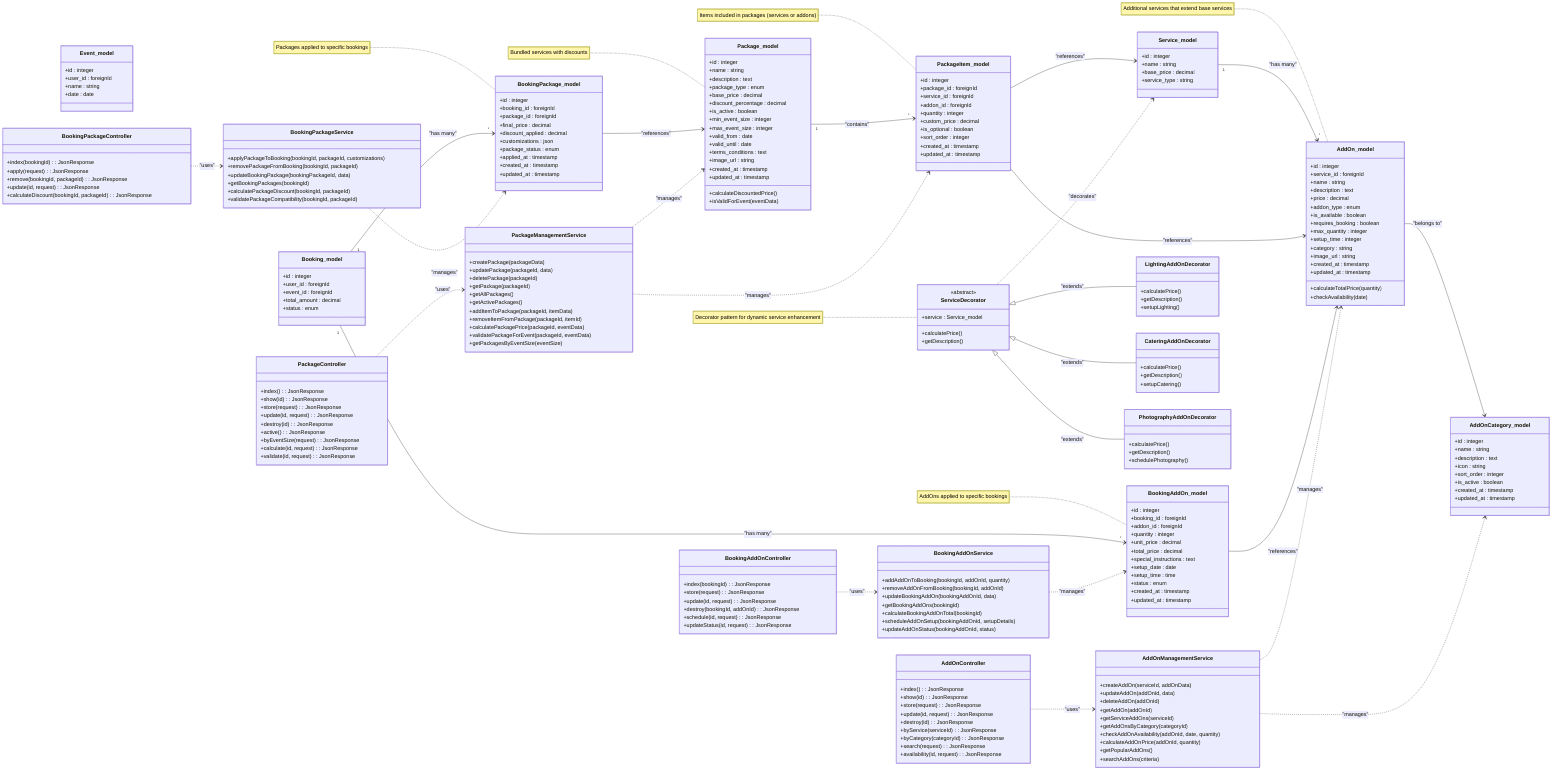 classDiagram
    direction LR
    
    %% =============== ADDON & PACKAGE SYSTEM ===============

    %% -------------- Core References (External Models) --------------
    class Service_model {
        +id : integer
        +name : string
        +base_price : decimal
        +service_type : string
    }

    class Event_model {
        +id : integer
        +user_id : foreignId
        +name : string
        +date : date
    }

    class Booking_model {
        +id : integer
        +user_id : foreignId
        +event_id : foreignId
        +total_amount : decimal
        +status : enum
    }

    %% -------------- AddOn & Package Models (Database Entities) --------------
    class AddOn_model {
        +id : integer
        +service_id : foreignId
        +name : string
        +description : text
        +price : decimal
        +addon_type : enum
        +is_available : boolean
        +requires_booking : boolean
        +max_quantity : integer
        +setup_time : integer
        +category : string
        +image_url : string
        +created_at : timestamp
        +updated_at : timestamp
        +calculateTotalPrice(quantity)
        +checkAvailability(date)
    }

    class Package_model {
        +id : integer
        +name : string
        +description : text
        +package_type : enum
        +base_price : decimal
        +discount_percentage : decimal
        +is_active : boolean
        +min_event_size : integer
        +max_event_size : integer
        +valid_from : date
        +valid_until : date
        +terms_conditions : text
        +image_url : string
        +created_at : timestamp
        +updated_at : timestamp
        +calculateDiscountedPrice()
        +isValidForEvent(eventData)
    }

    class PackageItem_model {
        +id : integer
        +package_id : foreignId
        +service_id : foreignId
        +addon_id : foreignId
        +quantity : integer
        +custom_price : decimal
        +is_optional : boolean
        +sort_order : integer
        +created_at : timestamp
        +updated_at : timestamp
    }

    class BookingAddOn_model {
        +id : integer
        +booking_id : foreignId
        +addon_id : foreignId
        +quantity : integer
        +unit_price : decimal
        +total_price : decimal
        +special_instructions : text
        +setup_date : date
        +setup_time : time
        +status : enum
        +created_at : timestamp
        +updated_at : timestamp
    }

    class BookingPackage_model {
        +id : integer
        +booking_id : foreignId
        +package_id : foreignId
        +final_price : decimal
        +discount_applied : decimal
        +customizations : json
        +package_status : enum
        +applied_at : timestamp
        +created_at : timestamp
        +updated_at : timestamp
    }

    class AddOnCategory_model {
        +id : integer
        +name : string
        +description : text
        +icon : string
        +sort_order : integer
        +is_active : boolean
        +created_at : timestamp
        +updated_at : timestamp
    }

    %% -------------- Service Layer Classes --------------
    class AddOnManagementService {
        +createAddOn(serviceId, addOnData)
        +updateAddOn(addOnId, data)
        +deleteAddOn(addOnId)
        +getAddOn(addOnId)
        +getServiceAddOns(serviceId)
        +getAddOnsByCategory(categoryId)
        +checkAddOnAvailability(addOnId, date, quantity)
        +calculateAddOnPrice(addOnId, quantity)
        +getPopularAddOns()
        +searchAddOns(criteria)
    }

    class PackageManagementService {
        +createPackage(packageData)
        +updatePackage(packageId, data)
        +deletePackage(packageId)
        +getPackage(packageId)
        +getAllPackages()
        +getActivePackages()
        +addItemToPackage(packageId, itemData)
        +removeItemFromPackage(packageId, itemId)
        +calculatePackagePrice(packageId, eventData)
        +validatePackageForEvent(packageId, eventData)
        +getPackagesByEventSize(eventSize)
    }

    class BookingAddOnService {
        +addAddOnToBooking(bookingId, addOnId, quantity)
        +removeAddOnFromBooking(bookingId, addOnId)
        +updateBookingAddOn(bookingAddOnId, data)
        +getBookingAddOns(bookingId)
        +calculateBookingAddOnTotal(bookingId)
        +scheduleAddOnSetup(bookingAddOnId, setupDetails)
        +updateAddOnStatus(bookingAddOnId, status)
    }

    class BookingPackageService {
        +applyPackageToBooking(bookingId, packageId, customizations)
        +removePackageFromBooking(bookingId, packageId)
        +updateBookingPackage(bookingPackageId, data)
        +getBookingPackages(bookingId)
        +calculatePackageDiscount(bookingId, packageId)
        +validatePackageCompatibility(bookingId, packageId)
    }

    %% -------------- Decorator Pattern for AddOns --------------
    class ServiceDecorator {
        <<abstract>>
        +service : Service_model
        +calculatePrice()
        +getDescription()
    }

    class LightingAddOnDecorator {
        +calculatePrice()
        +getDescription()
        +setupLighting()
    }

    class CateringAddOnDecorator {
        +calculatePrice()
        +getDescription()
        +setupCatering()
    }

    class PhotographyAddOnDecorator {
        +calculatePrice()
        +getDescription()
        +schedulePhotography()
    }

    %% -------------- MVC Controllers --------------
    class AddOnController {
        +index() : JsonResponse
        +show(id) : JsonResponse
        +store(request) : JsonResponse
        +update(id, request) : JsonResponse
        +destroy(id) : JsonResponse
        +byService(serviceId) : JsonResponse
        +byCategory(categoryId) : JsonResponse
        +search(request) : JsonResponse
        +availability(id, request) : JsonResponse
    }

    class PackageController {
        +index() : JsonResponse
        +show(id) : JsonResponse
        +store(request) : JsonResponse
        +update(id, request) : JsonResponse
        +destroy(id) : JsonResponse
        +active() : JsonResponse
        +byEventSize(request) : JsonResponse
        +calculate(id, request) : JsonResponse
        +validate(id, request) : JsonResponse
    }

    class BookingAddOnController {
        +index(bookingId) : JsonResponse
        +store(request) : JsonResponse
        +update(id, request) : JsonResponse
        +destroy(bookingId, addOnId) : JsonResponse
        +schedule(id, request) : JsonResponse
        +updateStatus(id, request) : JsonResponse
    }

    class BookingPackageController {
        +index(bookingId) : JsonResponse
        +apply(request) : JsonResponse
        +remove(bookingId, packageId) : JsonResponse
        +update(id, request) : JsonResponse
        +calculateDiscount(bookingId, packageId) : JsonResponse
    }

    %% =============== RELATIONSHIPS ===============

    %% Model Relationships
    Service_model "1" --> "*" AddOn_model : "has many"
    Package_model "1" --> "*" PackageItem_model : "contains"
    PackageItem_model --> Service_model : "references"
    PackageItem_model --> AddOn_model : "references"
    Booking_model "1" --> "*" BookingAddOn_model : "has many"
    Booking_model "1" --> "*" BookingPackage_model : "has many"
    BookingAddOn_model --> AddOn_model : "references"
    BookingPackage_model --> Package_model : "references"
    AddOn_model --> AddOnCategory_model : "belongs to"

    %% Service Layer Dependencies
    AddOnManagementService ..> AddOn_model : "manages"
    AddOnManagementService ..> AddOnCategory_model : "manages"
    PackageManagementService ..> Package_model : "manages"
    PackageManagementService ..> PackageItem_model : "manages"
    BookingAddOnService ..> BookingAddOn_model : "manages"
    BookingPackageService ..> BookingPackage_model : "manages"

    %% Decorator Pattern Relationships
    ServiceDecorator ..> Service_model : "decorates"
    ServiceDecorator <|-- LightingAddOnDecorator : "extends"
    ServiceDecorator <|-- CateringAddOnDecorator : "extends"
    ServiceDecorator <|-- PhotographyAddOnDecorator : "extends"

    %% Controller Dependencies (Controller → Service ONLY)
    AddOnController ..> AddOnManagementService : "uses"
    PackageController ..> PackageManagementService : "uses"
    BookingAddOnController ..> BookingAddOnService : "uses"
    BookingPackageController ..> BookingPackageService : "uses"

    %% =============== NOTES ===============
    note for AddOn_model "Additional services that extend base services"
    note for Package_model "Bundled services with discounts"
    note for ServiceDecorator "Decorator pattern for dynamic service enhancement"
    note for BookingAddOn_model "AddOns applied to specific bookings"
    note for BookingPackage_model "Packages applied to specific bookings"
    note for PackageItem_model "Items included in packages (services or addons)"